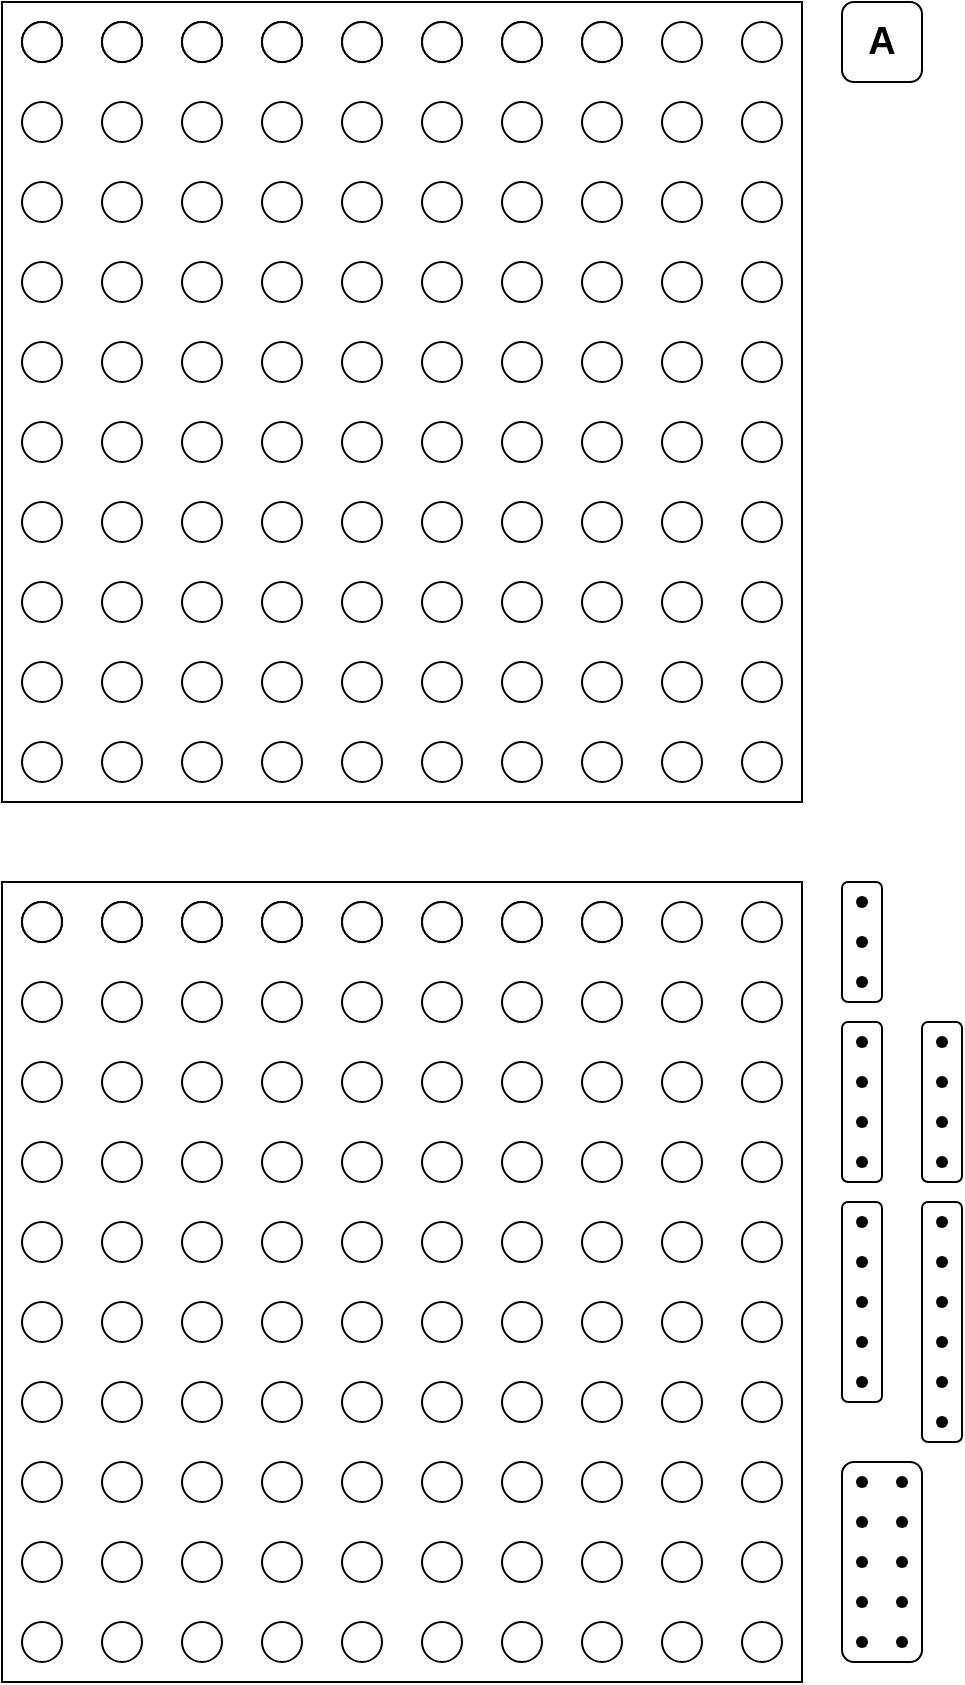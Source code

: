 <mxfile version="20.8.14" type="github">
  <diagram name="Page-1" id="V4JrnGYH-4ql7bzIMDvy">
    <mxGraphModel dx="989" dy="527" grid="1" gridSize="10" guides="1" tooltips="1" connect="1" arrows="1" fold="1" page="1" pageScale="1" pageWidth="850" pageHeight="1100" math="0" shadow="0">
      <root>
        <mxCell id="0" />
        <mxCell id="1" parent="0" />
        <mxCell id="e4_7V9_YA_R3nprHAHUA-45" value="" style="rounded=1;whiteSpace=wrap;html=1;direction=west;" vertex="1" parent="1">
          <mxGeometry x="660" y="550" width="20" height="80" as="geometry" />
        </mxCell>
        <mxCell id="abryTrooZKwMuos93xIQ-1" value="" style="whiteSpace=wrap;html=1;aspect=fixed;" parent="1" vertex="1">
          <mxGeometry x="240" y="40" width="400" height="400" as="geometry" />
        </mxCell>
        <mxCell id="abryTrooZKwMuos93xIQ-24" value="" style="ellipse;whiteSpace=wrap;html=1;aspect=fixed;" parent="1" vertex="1">
          <mxGeometry x="610" y="50" width="20" height="20" as="geometry" />
        </mxCell>
        <mxCell id="abryTrooZKwMuos93xIQ-394" value="" style="ellipse;whiteSpace=wrap;html=1;aspect=fixed;" parent="1" vertex="1">
          <mxGeometry x="570" y="50" width="20" height="20" as="geometry" />
        </mxCell>
        <mxCell id="abryTrooZKwMuos93xIQ-395" value="" style="ellipse;whiteSpace=wrap;html=1;aspect=fixed;" parent="1" vertex="1">
          <mxGeometry x="530" y="50" width="20" height="20" as="geometry" />
        </mxCell>
        <mxCell id="abryTrooZKwMuos93xIQ-396" value="" style="ellipse;whiteSpace=wrap;html=1;aspect=fixed;" parent="1" vertex="1">
          <mxGeometry x="490" y="50" width="20" height="20" as="geometry" />
        </mxCell>
        <mxCell id="abryTrooZKwMuos93xIQ-397" value="" style="ellipse;whiteSpace=wrap;html=1;aspect=fixed;" parent="1" vertex="1">
          <mxGeometry x="450" y="50" width="20" height="20" as="geometry" />
        </mxCell>
        <mxCell id="abryTrooZKwMuos93xIQ-398" value="" style="ellipse;whiteSpace=wrap;html=1;aspect=fixed;" parent="1" vertex="1">
          <mxGeometry x="410" y="50" width="20" height="20" as="geometry" />
        </mxCell>
        <mxCell id="abryTrooZKwMuos93xIQ-399" value="" style="ellipse;whiteSpace=wrap;html=1;aspect=fixed;" parent="1" vertex="1">
          <mxGeometry x="370" y="50" width="20" height="20" as="geometry" />
        </mxCell>
        <mxCell id="abryTrooZKwMuos93xIQ-400" value="" style="ellipse;whiteSpace=wrap;html=1;aspect=fixed;" parent="1" vertex="1">
          <mxGeometry x="330" y="50" width="20" height="20" as="geometry" />
        </mxCell>
        <mxCell id="abryTrooZKwMuos93xIQ-401" value="" style="ellipse;whiteSpace=wrap;html=1;aspect=fixed;" parent="1" vertex="1">
          <mxGeometry x="290" y="50" width="20" height="20" as="geometry" />
        </mxCell>
        <mxCell id="abryTrooZKwMuos93xIQ-402" value="" style="ellipse;whiteSpace=wrap;html=1;aspect=fixed;" parent="1" vertex="1">
          <mxGeometry x="250" y="50" width="20" height="20" as="geometry" />
        </mxCell>
        <mxCell id="abryTrooZKwMuos93xIQ-403" value="" style="ellipse;whiteSpace=wrap;html=1;aspect=fixed;" parent="1" vertex="1">
          <mxGeometry x="250" y="50" width="20" height="20" as="geometry" />
        </mxCell>
        <mxCell id="abryTrooZKwMuos93xIQ-404" value="" style="ellipse;whiteSpace=wrap;html=1;aspect=fixed;" parent="1" vertex="1">
          <mxGeometry x="290" y="50" width="20" height="20" as="geometry" />
        </mxCell>
        <mxCell id="abryTrooZKwMuos93xIQ-405" value="" style="ellipse;whiteSpace=wrap;html=1;aspect=fixed;" parent="1" vertex="1">
          <mxGeometry x="370" y="50" width="20" height="20" as="geometry" />
        </mxCell>
        <mxCell id="abryTrooZKwMuos93xIQ-406" value="" style="ellipse;whiteSpace=wrap;html=1;aspect=fixed;" parent="1" vertex="1">
          <mxGeometry x="330" y="50" width="20" height="20" as="geometry" />
        </mxCell>
        <mxCell id="abryTrooZKwMuos93xIQ-407" value="" style="ellipse;whiteSpace=wrap;html=1;aspect=fixed;" parent="1" vertex="1">
          <mxGeometry x="250" y="50" width="20" height="20" as="geometry" />
        </mxCell>
        <mxCell id="abryTrooZKwMuos93xIQ-408" value="" style="ellipse;whiteSpace=wrap;html=1;aspect=fixed;" parent="1" vertex="1">
          <mxGeometry x="290" y="50" width="20" height="20" as="geometry" />
        </mxCell>
        <mxCell id="abryTrooZKwMuos93xIQ-409" value="" style="ellipse;whiteSpace=wrap;html=1;aspect=fixed;" parent="1" vertex="1">
          <mxGeometry x="370" y="50" width="20" height="20" as="geometry" />
        </mxCell>
        <mxCell id="abryTrooZKwMuos93xIQ-410" value="" style="ellipse;whiteSpace=wrap;html=1;aspect=fixed;" parent="1" vertex="1">
          <mxGeometry x="330" y="50" width="20" height="20" as="geometry" />
        </mxCell>
        <mxCell id="abryTrooZKwMuos93xIQ-411" value="" style="ellipse;whiteSpace=wrap;html=1;aspect=fixed;" parent="1" vertex="1">
          <mxGeometry x="410" y="50" width="20" height="20" as="geometry" />
        </mxCell>
        <mxCell id="abryTrooZKwMuos93xIQ-412" value="" style="ellipse;whiteSpace=wrap;html=1;aspect=fixed;" parent="1" vertex="1">
          <mxGeometry x="450" y="50" width="20" height="20" as="geometry" />
        </mxCell>
        <mxCell id="abryTrooZKwMuos93xIQ-413" value="" style="ellipse;whiteSpace=wrap;html=1;aspect=fixed;" parent="1" vertex="1">
          <mxGeometry x="490" y="50" width="20" height="20" as="geometry" />
        </mxCell>
        <mxCell id="abryTrooZKwMuos93xIQ-414" value="" style="ellipse;whiteSpace=wrap;html=1;aspect=fixed;" parent="1" vertex="1">
          <mxGeometry x="530" y="50" width="20" height="20" as="geometry" />
        </mxCell>
        <mxCell id="abryTrooZKwMuos93xIQ-415" value="" style="ellipse;whiteSpace=wrap;html=1;aspect=fixed;" parent="1" vertex="1">
          <mxGeometry x="610" y="90" width="20" height="20" as="geometry" />
        </mxCell>
        <mxCell id="abryTrooZKwMuos93xIQ-416" value="" style="ellipse;whiteSpace=wrap;html=1;aspect=fixed;" parent="1" vertex="1">
          <mxGeometry x="570" y="90" width="20" height="20" as="geometry" />
        </mxCell>
        <mxCell id="abryTrooZKwMuos93xIQ-417" value="" style="ellipse;whiteSpace=wrap;html=1;aspect=fixed;" parent="1" vertex="1">
          <mxGeometry x="250" y="90" width="20" height="20" as="geometry" />
        </mxCell>
        <mxCell id="abryTrooZKwMuos93xIQ-418" value="" style="ellipse;whiteSpace=wrap;html=1;aspect=fixed;" parent="1" vertex="1">
          <mxGeometry x="290" y="90" width="20" height="20" as="geometry" />
        </mxCell>
        <mxCell id="abryTrooZKwMuos93xIQ-419" value="" style="ellipse;whiteSpace=wrap;html=1;aspect=fixed;" parent="1" vertex="1">
          <mxGeometry x="370" y="90" width="20" height="20" as="geometry" />
        </mxCell>
        <mxCell id="abryTrooZKwMuos93xIQ-420" value="" style="ellipse;whiteSpace=wrap;html=1;aspect=fixed;" parent="1" vertex="1">
          <mxGeometry x="330" y="90" width="20" height="20" as="geometry" />
        </mxCell>
        <mxCell id="abryTrooZKwMuos93xIQ-421" value="" style="ellipse;whiteSpace=wrap;html=1;aspect=fixed;" parent="1" vertex="1">
          <mxGeometry x="410" y="90" width="20" height="20" as="geometry" />
        </mxCell>
        <mxCell id="abryTrooZKwMuos93xIQ-422" value="" style="ellipse;whiteSpace=wrap;html=1;aspect=fixed;" parent="1" vertex="1">
          <mxGeometry x="450" y="90" width="20" height="20" as="geometry" />
        </mxCell>
        <mxCell id="abryTrooZKwMuos93xIQ-423" value="" style="ellipse;whiteSpace=wrap;html=1;aspect=fixed;" parent="1" vertex="1">
          <mxGeometry x="490" y="90" width="20" height="20" as="geometry" />
        </mxCell>
        <mxCell id="abryTrooZKwMuos93xIQ-424" value="" style="ellipse;whiteSpace=wrap;html=1;aspect=fixed;" parent="1" vertex="1">
          <mxGeometry x="530" y="90" width="20" height="20" as="geometry" />
        </mxCell>
        <mxCell id="abryTrooZKwMuos93xIQ-425" value="" style="ellipse;whiteSpace=wrap;html=1;aspect=fixed;" parent="1" vertex="1">
          <mxGeometry x="610" y="130" width="20" height="20" as="geometry" />
        </mxCell>
        <mxCell id="abryTrooZKwMuos93xIQ-426" value="" style="ellipse;whiteSpace=wrap;html=1;aspect=fixed;" parent="1" vertex="1">
          <mxGeometry x="570" y="130" width="20" height="20" as="geometry" />
        </mxCell>
        <mxCell id="abryTrooZKwMuos93xIQ-427" value="" style="ellipse;whiteSpace=wrap;html=1;aspect=fixed;" parent="1" vertex="1">
          <mxGeometry x="250" y="130" width="20" height="20" as="geometry" />
        </mxCell>
        <mxCell id="abryTrooZKwMuos93xIQ-428" value="" style="ellipse;whiteSpace=wrap;html=1;aspect=fixed;" parent="1" vertex="1">
          <mxGeometry x="290" y="130" width="20" height="20" as="geometry" />
        </mxCell>
        <mxCell id="abryTrooZKwMuos93xIQ-429" value="" style="ellipse;whiteSpace=wrap;html=1;aspect=fixed;" parent="1" vertex="1">
          <mxGeometry x="370" y="130" width="20" height="20" as="geometry" />
        </mxCell>
        <mxCell id="abryTrooZKwMuos93xIQ-430" value="" style="ellipse;whiteSpace=wrap;html=1;aspect=fixed;" parent="1" vertex="1">
          <mxGeometry x="330" y="130" width="20" height="20" as="geometry" />
        </mxCell>
        <mxCell id="abryTrooZKwMuos93xIQ-431" value="" style="ellipse;whiteSpace=wrap;html=1;aspect=fixed;" parent="1" vertex="1">
          <mxGeometry x="410" y="130" width="20" height="20" as="geometry" />
        </mxCell>
        <mxCell id="abryTrooZKwMuos93xIQ-432" value="" style="ellipse;whiteSpace=wrap;html=1;aspect=fixed;" parent="1" vertex="1">
          <mxGeometry x="450" y="130" width="20" height="20" as="geometry" />
        </mxCell>
        <mxCell id="abryTrooZKwMuos93xIQ-433" value="" style="ellipse;whiteSpace=wrap;html=1;aspect=fixed;" parent="1" vertex="1">
          <mxGeometry x="490" y="130" width="20" height="20" as="geometry" />
        </mxCell>
        <mxCell id="abryTrooZKwMuos93xIQ-434" value="" style="ellipse;whiteSpace=wrap;html=1;aspect=fixed;" parent="1" vertex="1">
          <mxGeometry x="530" y="130" width="20" height="20" as="geometry" />
        </mxCell>
        <mxCell id="abryTrooZKwMuos93xIQ-435" value="" style="ellipse;whiteSpace=wrap;html=1;aspect=fixed;" parent="1" vertex="1">
          <mxGeometry x="610" y="170" width="20" height="20" as="geometry" />
        </mxCell>
        <mxCell id="abryTrooZKwMuos93xIQ-436" value="" style="ellipse;whiteSpace=wrap;html=1;aspect=fixed;" parent="1" vertex="1">
          <mxGeometry x="570" y="170" width="20" height="20" as="geometry" />
        </mxCell>
        <mxCell id="abryTrooZKwMuos93xIQ-437" value="" style="ellipse;whiteSpace=wrap;html=1;aspect=fixed;" parent="1" vertex="1">
          <mxGeometry x="250" y="170" width="20" height="20" as="geometry" />
        </mxCell>
        <mxCell id="abryTrooZKwMuos93xIQ-438" value="" style="ellipse;whiteSpace=wrap;html=1;aspect=fixed;" parent="1" vertex="1">
          <mxGeometry x="290" y="170" width="20" height="20" as="geometry" />
        </mxCell>
        <mxCell id="abryTrooZKwMuos93xIQ-439" value="" style="ellipse;whiteSpace=wrap;html=1;aspect=fixed;" parent="1" vertex="1">
          <mxGeometry x="370" y="170" width="20" height="20" as="geometry" />
        </mxCell>
        <mxCell id="abryTrooZKwMuos93xIQ-440" value="" style="ellipse;whiteSpace=wrap;html=1;aspect=fixed;" parent="1" vertex="1">
          <mxGeometry x="330" y="170" width="20" height="20" as="geometry" />
        </mxCell>
        <mxCell id="abryTrooZKwMuos93xIQ-441" value="" style="ellipse;whiteSpace=wrap;html=1;aspect=fixed;" parent="1" vertex="1">
          <mxGeometry x="410" y="170" width="20" height="20" as="geometry" />
        </mxCell>
        <mxCell id="abryTrooZKwMuos93xIQ-442" value="" style="ellipse;whiteSpace=wrap;html=1;aspect=fixed;" parent="1" vertex="1">
          <mxGeometry x="450" y="170" width="20" height="20" as="geometry" />
        </mxCell>
        <mxCell id="abryTrooZKwMuos93xIQ-443" value="" style="ellipse;whiteSpace=wrap;html=1;aspect=fixed;" parent="1" vertex="1">
          <mxGeometry x="490" y="170" width="20" height="20" as="geometry" />
        </mxCell>
        <mxCell id="abryTrooZKwMuos93xIQ-444" value="" style="ellipse;whiteSpace=wrap;html=1;aspect=fixed;" parent="1" vertex="1">
          <mxGeometry x="530" y="170" width="20" height="20" as="geometry" />
        </mxCell>
        <mxCell id="abryTrooZKwMuos93xIQ-445" value="" style="ellipse;whiteSpace=wrap;html=1;aspect=fixed;" parent="1" vertex="1">
          <mxGeometry x="610" y="210" width="20" height="20" as="geometry" />
        </mxCell>
        <mxCell id="abryTrooZKwMuos93xIQ-446" value="" style="ellipse;whiteSpace=wrap;html=1;aspect=fixed;" parent="1" vertex="1">
          <mxGeometry x="570" y="210" width="20" height="20" as="geometry" />
        </mxCell>
        <mxCell id="abryTrooZKwMuos93xIQ-447" value="" style="ellipse;whiteSpace=wrap;html=1;aspect=fixed;" parent="1" vertex="1">
          <mxGeometry x="250" y="210" width="20" height="20" as="geometry" />
        </mxCell>
        <mxCell id="abryTrooZKwMuos93xIQ-448" value="" style="ellipse;whiteSpace=wrap;html=1;aspect=fixed;" parent="1" vertex="1">
          <mxGeometry x="290" y="210" width="20" height="20" as="geometry" />
        </mxCell>
        <mxCell id="abryTrooZKwMuos93xIQ-449" value="" style="ellipse;whiteSpace=wrap;html=1;aspect=fixed;" parent="1" vertex="1">
          <mxGeometry x="370" y="210" width="20" height="20" as="geometry" />
        </mxCell>
        <mxCell id="abryTrooZKwMuos93xIQ-450" value="" style="ellipse;whiteSpace=wrap;html=1;aspect=fixed;" parent="1" vertex="1">
          <mxGeometry x="330" y="210" width="20" height="20" as="geometry" />
        </mxCell>
        <mxCell id="abryTrooZKwMuos93xIQ-451" value="" style="ellipse;whiteSpace=wrap;html=1;aspect=fixed;" parent="1" vertex="1">
          <mxGeometry x="410" y="210" width="20" height="20" as="geometry" />
        </mxCell>
        <mxCell id="abryTrooZKwMuos93xIQ-452" value="" style="ellipse;whiteSpace=wrap;html=1;aspect=fixed;" parent="1" vertex="1">
          <mxGeometry x="450" y="210" width="20" height="20" as="geometry" />
        </mxCell>
        <mxCell id="abryTrooZKwMuos93xIQ-453" value="" style="ellipse;whiteSpace=wrap;html=1;aspect=fixed;" parent="1" vertex="1">
          <mxGeometry x="490" y="210" width="20" height="20" as="geometry" />
        </mxCell>
        <mxCell id="abryTrooZKwMuos93xIQ-454" value="" style="ellipse;whiteSpace=wrap;html=1;aspect=fixed;" parent="1" vertex="1">
          <mxGeometry x="530" y="210" width="20" height="20" as="geometry" />
        </mxCell>
        <mxCell id="abryTrooZKwMuos93xIQ-455" value="" style="ellipse;whiteSpace=wrap;html=1;aspect=fixed;" parent="1" vertex="1">
          <mxGeometry x="610" y="250" width="20" height="20" as="geometry" />
        </mxCell>
        <mxCell id="abryTrooZKwMuos93xIQ-456" value="" style="ellipse;whiteSpace=wrap;html=1;aspect=fixed;" parent="1" vertex="1">
          <mxGeometry x="570" y="250" width="20" height="20" as="geometry" />
        </mxCell>
        <mxCell id="abryTrooZKwMuos93xIQ-457" value="" style="ellipse;whiteSpace=wrap;html=1;aspect=fixed;" parent="1" vertex="1">
          <mxGeometry x="250" y="250" width="20" height="20" as="geometry" />
        </mxCell>
        <mxCell id="abryTrooZKwMuos93xIQ-458" value="" style="ellipse;whiteSpace=wrap;html=1;aspect=fixed;" parent="1" vertex="1">
          <mxGeometry x="290" y="250" width="20" height="20" as="geometry" />
        </mxCell>
        <mxCell id="abryTrooZKwMuos93xIQ-459" value="" style="ellipse;whiteSpace=wrap;html=1;aspect=fixed;" parent="1" vertex="1">
          <mxGeometry x="370" y="250" width="20" height="20" as="geometry" />
        </mxCell>
        <mxCell id="abryTrooZKwMuos93xIQ-460" value="" style="ellipse;whiteSpace=wrap;html=1;aspect=fixed;" parent="1" vertex="1">
          <mxGeometry x="330" y="250" width="20" height="20" as="geometry" />
        </mxCell>
        <mxCell id="abryTrooZKwMuos93xIQ-461" value="" style="ellipse;whiteSpace=wrap;html=1;aspect=fixed;" parent="1" vertex="1">
          <mxGeometry x="410" y="250" width="20" height="20" as="geometry" />
        </mxCell>
        <mxCell id="abryTrooZKwMuos93xIQ-462" value="" style="ellipse;whiteSpace=wrap;html=1;aspect=fixed;" parent="1" vertex="1">
          <mxGeometry x="450" y="250" width="20" height="20" as="geometry" />
        </mxCell>
        <mxCell id="abryTrooZKwMuos93xIQ-463" value="" style="ellipse;whiteSpace=wrap;html=1;aspect=fixed;" parent="1" vertex="1">
          <mxGeometry x="490" y="250" width="20" height="20" as="geometry" />
        </mxCell>
        <mxCell id="abryTrooZKwMuos93xIQ-464" value="" style="ellipse;whiteSpace=wrap;html=1;aspect=fixed;" parent="1" vertex="1">
          <mxGeometry x="530" y="250" width="20" height="20" as="geometry" />
        </mxCell>
        <mxCell id="abryTrooZKwMuos93xIQ-465" value="" style="ellipse;whiteSpace=wrap;html=1;aspect=fixed;" parent="1" vertex="1">
          <mxGeometry x="610" y="290" width="20" height="20" as="geometry" />
        </mxCell>
        <mxCell id="abryTrooZKwMuos93xIQ-466" value="" style="ellipse;whiteSpace=wrap;html=1;aspect=fixed;" parent="1" vertex="1">
          <mxGeometry x="570" y="290" width="20" height="20" as="geometry" />
        </mxCell>
        <mxCell id="abryTrooZKwMuos93xIQ-467" value="" style="ellipse;whiteSpace=wrap;html=1;aspect=fixed;" parent="1" vertex="1">
          <mxGeometry x="250" y="290" width="20" height="20" as="geometry" />
        </mxCell>
        <mxCell id="abryTrooZKwMuos93xIQ-468" value="" style="ellipse;whiteSpace=wrap;html=1;aspect=fixed;" parent="1" vertex="1">
          <mxGeometry x="290" y="290" width="20" height="20" as="geometry" />
        </mxCell>
        <mxCell id="abryTrooZKwMuos93xIQ-469" value="" style="ellipse;whiteSpace=wrap;html=1;aspect=fixed;" parent="1" vertex="1">
          <mxGeometry x="370" y="290" width="20" height="20" as="geometry" />
        </mxCell>
        <mxCell id="abryTrooZKwMuos93xIQ-470" value="" style="ellipse;whiteSpace=wrap;html=1;aspect=fixed;" parent="1" vertex="1">
          <mxGeometry x="330" y="290" width="20" height="20" as="geometry" />
        </mxCell>
        <mxCell id="abryTrooZKwMuos93xIQ-471" value="" style="ellipse;whiteSpace=wrap;html=1;aspect=fixed;" parent="1" vertex="1">
          <mxGeometry x="410" y="290" width="20" height="20" as="geometry" />
        </mxCell>
        <mxCell id="abryTrooZKwMuos93xIQ-472" value="" style="ellipse;whiteSpace=wrap;html=1;aspect=fixed;" parent="1" vertex="1">
          <mxGeometry x="450" y="290" width="20" height="20" as="geometry" />
        </mxCell>
        <mxCell id="abryTrooZKwMuos93xIQ-473" value="" style="ellipse;whiteSpace=wrap;html=1;aspect=fixed;" parent="1" vertex="1">
          <mxGeometry x="490" y="290" width="20" height="20" as="geometry" />
        </mxCell>
        <mxCell id="abryTrooZKwMuos93xIQ-474" value="" style="ellipse;whiteSpace=wrap;html=1;aspect=fixed;" parent="1" vertex="1">
          <mxGeometry x="530" y="290" width="20" height="20" as="geometry" />
        </mxCell>
        <mxCell id="abryTrooZKwMuos93xIQ-475" value="" style="ellipse;whiteSpace=wrap;html=1;aspect=fixed;" parent="1" vertex="1">
          <mxGeometry x="610" y="330" width="20" height="20" as="geometry" />
        </mxCell>
        <mxCell id="abryTrooZKwMuos93xIQ-476" value="" style="ellipse;whiteSpace=wrap;html=1;aspect=fixed;" parent="1" vertex="1">
          <mxGeometry x="570" y="330" width="20" height="20" as="geometry" />
        </mxCell>
        <mxCell id="abryTrooZKwMuos93xIQ-477" value="" style="ellipse;whiteSpace=wrap;html=1;aspect=fixed;" parent="1" vertex="1">
          <mxGeometry x="250" y="330" width="20" height="20" as="geometry" />
        </mxCell>
        <mxCell id="abryTrooZKwMuos93xIQ-478" value="" style="ellipse;whiteSpace=wrap;html=1;aspect=fixed;" parent="1" vertex="1">
          <mxGeometry x="290" y="330" width="20" height="20" as="geometry" />
        </mxCell>
        <mxCell id="abryTrooZKwMuos93xIQ-479" value="" style="ellipse;whiteSpace=wrap;html=1;aspect=fixed;" parent="1" vertex="1">
          <mxGeometry x="370" y="330" width="20" height="20" as="geometry" />
        </mxCell>
        <mxCell id="abryTrooZKwMuos93xIQ-480" value="" style="ellipse;whiteSpace=wrap;html=1;aspect=fixed;" parent="1" vertex="1">
          <mxGeometry x="330" y="330" width="20" height="20" as="geometry" />
        </mxCell>
        <mxCell id="abryTrooZKwMuos93xIQ-481" value="" style="ellipse;whiteSpace=wrap;html=1;aspect=fixed;" parent="1" vertex="1">
          <mxGeometry x="410" y="330" width="20" height="20" as="geometry" />
        </mxCell>
        <mxCell id="abryTrooZKwMuos93xIQ-482" value="" style="ellipse;whiteSpace=wrap;html=1;aspect=fixed;" parent="1" vertex="1">
          <mxGeometry x="450" y="330" width="20" height="20" as="geometry" />
        </mxCell>
        <mxCell id="abryTrooZKwMuos93xIQ-483" value="" style="ellipse;whiteSpace=wrap;html=1;aspect=fixed;" parent="1" vertex="1">
          <mxGeometry x="490" y="330" width="20" height="20" as="geometry" />
        </mxCell>
        <mxCell id="abryTrooZKwMuos93xIQ-484" value="" style="ellipse;whiteSpace=wrap;html=1;aspect=fixed;" parent="1" vertex="1">
          <mxGeometry x="530" y="330" width="20" height="20" as="geometry" />
        </mxCell>
        <mxCell id="abryTrooZKwMuos93xIQ-485" value="" style="ellipse;whiteSpace=wrap;html=1;aspect=fixed;" parent="1" vertex="1">
          <mxGeometry x="610" y="370" width="20" height="20" as="geometry" />
        </mxCell>
        <mxCell id="abryTrooZKwMuos93xIQ-486" value="" style="ellipse;whiteSpace=wrap;html=1;aspect=fixed;" parent="1" vertex="1">
          <mxGeometry x="570" y="370" width="20" height="20" as="geometry" />
        </mxCell>
        <mxCell id="abryTrooZKwMuos93xIQ-487" value="" style="ellipse;whiteSpace=wrap;html=1;aspect=fixed;" parent="1" vertex="1">
          <mxGeometry x="250" y="370" width="20" height="20" as="geometry" />
        </mxCell>
        <mxCell id="abryTrooZKwMuos93xIQ-488" value="" style="ellipse;whiteSpace=wrap;html=1;aspect=fixed;" parent="1" vertex="1">
          <mxGeometry x="290" y="370" width="20" height="20" as="geometry" />
        </mxCell>
        <mxCell id="abryTrooZKwMuos93xIQ-489" value="" style="ellipse;whiteSpace=wrap;html=1;aspect=fixed;" parent="1" vertex="1">
          <mxGeometry x="370" y="370" width="20" height="20" as="geometry" />
        </mxCell>
        <mxCell id="abryTrooZKwMuos93xIQ-490" value="" style="ellipse;whiteSpace=wrap;html=1;aspect=fixed;" parent="1" vertex="1">
          <mxGeometry x="330" y="370" width="20" height="20" as="geometry" />
        </mxCell>
        <mxCell id="abryTrooZKwMuos93xIQ-491" value="" style="ellipse;whiteSpace=wrap;html=1;aspect=fixed;" parent="1" vertex="1">
          <mxGeometry x="410" y="370" width="20" height="20" as="geometry" />
        </mxCell>
        <mxCell id="abryTrooZKwMuos93xIQ-492" value="" style="ellipse;whiteSpace=wrap;html=1;aspect=fixed;" parent="1" vertex="1">
          <mxGeometry x="450" y="370" width="20" height="20" as="geometry" />
        </mxCell>
        <mxCell id="abryTrooZKwMuos93xIQ-493" value="" style="ellipse;whiteSpace=wrap;html=1;aspect=fixed;" parent="1" vertex="1">
          <mxGeometry x="490" y="370" width="20" height="20" as="geometry" />
        </mxCell>
        <mxCell id="abryTrooZKwMuos93xIQ-494" value="" style="ellipse;whiteSpace=wrap;html=1;aspect=fixed;" parent="1" vertex="1">
          <mxGeometry x="530" y="370" width="20" height="20" as="geometry" />
        </mxCell>
        <mxCell id="abryTrooZKwMuos93xIQ-495" value="" style="ellipse;whiteSpace=wrap;html=1;aspect=fixed;" parent="1" vertex="1">
          <mxGeometry x="610" y="410" width="20" height="20" as="geometry" />
        </mxCell>
        <mxCell id="abryTrooZKwMuos93xIQ-496" value="" style="ellipse;whiteSpace=wrap;html=1;aspect=fixed;" parent="1" vertex="1">
          <mxGeometry x="570" y="410" width="20" height="20" as="geometry" />
        </mxCell>
        <mxCell id="abryTrooZKwMuos93xIQ-497" value="" style="ellipse;whiteSpace=wrap;html=1;aspect=fixed;" parent="1" vertex="1">
          <mxGeometry x="250" y="410" width="20" height="20" as="geometry" />
        </mxCell>
        <mxCell id="abryTrooZKwMuos93xIQ-498" value="" style="ellipse;whiteSpace=wrap;html=1;aspect=fixed;" parent="1" vertex="1">
          <mxGeometry x="290" y="410" width="20" height="20" as="geometry" />
        </mxCell>
        <mxCell id="abryTrooZKwMuos93xIQ-499" value="" style="ellipse;whiteSpace=wrap;html=1;aspect=fixed;" parent="1" vertex="1">
          <mxGeometry x="370" y="410" width="20" height="20" as="geometry" />
        </mxCell>
        <mxCell id="abryTrooZKwMuos93xIQ-500" value="" style="ellipse;whiteSpace=wrap;html=1;aspect=fixed;" parent="1" vertex="1">
          <mxGeometry x="330" y="410" width="20" height="20" as="geometry" />
        </mxCell>
        <mxCell id="abryTrooZKwMuos93xIQ-501" value="" style="ellipse;whiteSpace=wrap;html=1;aspect=fixed;" parent="1" vertex="1">
          <mxGeometry x="410" y="410" width="20" height="20" as="geometry" />
        </mxCell>
        <mxCell id="abryTrooZKwMuos93xIQ-502" value="" style="ellipse;whiteSpace=wrap;html=1;aspect=fixed;" parent="1" vertex="1">
          <mxGeometry x="450" y="410" width="20" height="20" as="geometry" />
        </mxCell>
        <mxCell id="abryTrooZKwMuos93xIQ-503" value="" style="ellipse;whiteSpace=wrap;html=1;aspect=fixed;" parent="1" vertex="1">
          <mxGeometry x="490" y="410" width="20" height="20" as="geometry" />
        </mxCell>
        <mxCell id="abryTrooZKwMuos93xIQ-504" value="" style="ellipse;whiteSpace=wrap;html=1;aspect=fixed;" parent="1" vertex="1">
          <mxGeometry x="530" y="410" width="20" height="20" as="geometry" />
        </mxCell>
        <mxCell id="abryTrooZKwMuos93xIQ-505" value="" style="whiteSpace=wrap;html=1;aspect=fixed;" parent="1" vertex="1">
          <mxGeometry x="240" y="480" width="400" height="400" as="geometry" />
        </mxCell>
        <mxCell id="abryTrooZKwMuos93xIQ-506" value="" style="ellipse;whiteSpace=wrap;html=1;aspect=fixed;" parent="1" vertex="1">
          <mxGeometry x="610" y="490" width="20" height="20" as="geometry" />
        </mxCell>
        <mxCell id="abryTrooZKwMuos93xIQ-507" value="" style="ellipse;whiteSpace=wrap;html=1;aspect=fixed;" parent="1" vertex="1">
          <mxGeometry x="570" y="490" width="20" height="20" as="geometry" />
        </mxCell>
        <mxCell id="abryTrooZKwMuos93xIQ-508" value="" style="ellipse;whiteSpace=wrap;html=1;aspect=fixed;" parent="1" vertex="1">
          <mxGeometry x="530" y="490" width="20" height="20" as="geometry" />
        </mxCell>
        <mxCell id="abryTrooZKwMuos93xIQ-509" value="" style="ellipse;whiteSpace=wrap;html=1;aspect=fixed;" parent="1" vertex="1">
          <mxGeometry x="490" y="490" width="20" height="20" as="geometry" />
        </mxCell>
        <mxCell id="abryTrooZKwMuos93xIQ-510" value="" style="ellipse;whiteSpace=wrap;html=1;aspect=fixed;" parent="1" vertex="1">
          <mxGeometry x="450" y="490" width="20" height="20" as="geometry" />
        </mxCell>
        <mxCell id="abryTrooZKwMuos93xIQ-511" value="" style="ellipse;whiteSpace=wrap;html=1;aspect=fixed;" parent="1" vertex="1">
          <mxGeometry x="410" y="490" width="20" height="20" as="geometry" />
        </mxCell>
        <mxCell id="abryTrooZKwMuos93xIQ-512" value="" style="ellipse;whiteSpace=wrap;html=1;aspect=fixed;" parent="1" vertex="1">
          <mxGeometry x="370" y="490" width="20" height="20" as="geometry" />
        </mxCell>
        <mxCell id="abryTrooZKwMuos93xIQ-513" value="" style="ellipse;whiteSpace=wrap;html=1;aspect=fixed;" parent="1" vertex="1">
          <mxGeometry x="330" y="490" width="20" height="20" as="geometry" />
        </mxCell>
        <mxCell id="abryTrooZKwMuos93xIQ-514" value="" style="ellipse;whiteSpace=wrap;html=1;aspect=fixed;" parent="1" vertex="1">
          <mxGeometry x="290" y="490" width="20" height="20" as="geometry" />
        </mxCell>
        <mxCell id="abryTrooZKwMuos93xIQ-515" value="" style="ellipse;whiteSpace=wrap;html=1;aspect=fixed;" parent="1" vertex="1">
          <mxGeometry x="250" y="490" width="20" height="20" as="geometry" />
        </mxCell>
        <mxCell id="abryTrooZKwMuos93xIQ-516" value="" style="ellipse;whiteSpace=wrap;html=1;aspect=fixed;" parent="1" vertex="1">
          <mxGeometry x="250" y="490" width="20" height="20" as="geometry" />
        </mxCell>
        <mxCell id="abryTrooZKwMuos93xIQ-517" value="" style="ellipse;whiteSpace=wrap;html=1;aspect=fixed;" parent="1" vertex="1">
          <mxGeometry x="290" y="490" width="20" height="20" as="geometry" />
        </mxCell>
        <mxCell id="abryTrooZKwMuos93xIQ-518" value="" style="ellipse;whiteSpace=wrap;html=1;aspect=fixed;" parent="1" vertex="1">
          <mxGeometry x="370" y="490" width="20" height="20" as="geometry" />
        </mxCell>
        <mxCell id="abryTrooZKwMuos93xIQ-519" value="" style="ellipse;whiteSpace=wrap;html=1;aspect=fixed;" parent="1" vertex="1">
          <mxGeometry x="330" y="490" width="20" height="20" as="geometry" />
        </mxCell>
        <mxCell id="abryTrooZKwMuos93xIQ-520" value="" style="ellipse;whiteSpace=wrap;html=1;aspect=fixed;" parent="1" vertex="1">
          <mxGeometry x="250" y="490" width="20" height="20" as="geometry" />
        </mxCell>
        <mxCell id="abryTrooZKwMuos93xIQ-521" value="" style="ellipse;whiteSpace=wrap;html=1;aspect=fixed;" parent="1" vertex="1">
          <mxGeometry x="290" y="490" width="20" height="20" as="geometry" />
        </mxCell>
        <mxCell id="abryTrooZKwMuos93xIQ-522" value="" style="ellipse;whiteSpace=wrap;html=1;aspect=fixed;" parent="1" vertex="1">
          <mxGeometry x="370" y="490" width="20" height="20" as="geometry" />
        </mxCell>
        <mxCell id="abryTrooZKwMuos93xIQ-523" value="" style="ellipse;whiteSpace=wrap;html=1;aspect=fixed;" parent="1" vertex="1">
          <mxGeometry x="330" y="490" width="20" height="20" as="geometry" />
        </mxCell>
        <mxCell id="abryTrooZKwMuos93xIQ-524" value="" style="ellipse;whiteSpace=wrap;html=1;aspect=fixed;" parent="1" vertex="1">
          <mxGeometry x="410" y="490" width="20" height="20" as="geometry" />
        </mxCell>
        <mxCell id="abryTrooZKwMuos93xIQ-525" value="" style="ellipse;whiteSpace=wrap;html=1;aspect=fixed;" parent="1" vertex="1">
          <mxGeometry x="450" y="490" width="20" height="20" as="geometry" />
        </mxCell>
        <mxCell id="abryTrooZKwMuos93xIQ-526" value="" style="ellipse;whiteSpace=wrap;html=1;aspect=fixed;" parent="1" vertex="1">
          <mxGeometry x="490" y="490" width="20" height="20" as="geometry" />
        </mxCell>
        <mxCell id="abryTrooZKwMuos93xIQ-527" value="" style="ellipse;whiteSpace=wrap;html=1;aspect=fixed;" parent="1" vertex="1">
          <mxGeometry x="530" y="490" width="20" height="20" as="geometry" />
        </mxCell>
        <mxCell id="abryTrooZKwMuos93xIQ-528" value="" style="ellipse;whiteSpace=wrap;html=1;aspect=fixed;" parent="1" vertex="1">
          <mxGeometry x="610" y="530" width="20" height="20" as="geometry" />
        </mxCell>
        <mxCell id="abryTrooZKwMuos93xIQ-529" value="" style="ellipse;whiteSpace=wrap;html=1;aspect=fixed;" parent="1" vertex="1">
          <mxGeometry x="570" y="530" width="20" height="20" as="geometry" />
        </mxCell>
        <mxCell id="abryTrooZKwMuos93xIQ-530" value="" style="ellipse;whiteSpace=wrap;html=1;aspect=fixed;" parent="1" vertex="1">
          <mxGeometry x="250" y="530" width="20" height="20" as="geometry" />
        </mxCell>
        <mxCell id="abryTrooZKwMuos93xIQ-531" value="" style="ellipse;whiteSpace=wrap;html=1;aspect=fixed;" parent="1" vertex="1">
          <mxGeometry x="290" y="530" width="20" height="20" as="geometry" />
        </mxCell>
        <mxCell id="abryTrooZKwMuos93xIQ-532" value="" style="ellipse;whiteSpace=wrap;html=1;aspect=fixed;" parent="1" vertex="1">
          <mxGeometry x="370" y="530" width="20" height="20" as="geometry" />
        </mxCell>
        <mxCell id="abryTrooZKwMuos93xIQ-533" value="" style="ellipse;whiteSpace=wrap;html=1;aspect=fixed;" parent="1" vertex="1">
          <mxGeometry x="330" y="530" width="20" height="20" as="geometry" />
        </mxCell>
        <mxCell id="abryTrooZKwMuos93xIQ-534" value="" style="ellipse;whiteSpace=wrap;html=1;aspect=fixed;" parent="1" vertex="1">
          <mxGeometry x="410" y="530" width="20" height="20" as="geometry" />
        </mxCell>
        <mxCell id="abryTrooZKwMuos93xIQ-535" value="" style="ellipse;whiteSpace=wrap;html=1;aspect=fixed;" parent="1" vertex="1">
          <mxGeometry x="450" y="530" width="20" height="20" as="geometry" />
        </mxCell>
        <mxCell id="abryTrooZKwMuos93xIQ-536" value="" style="ellipse;whiteSpace=wrap;html=1;aspect=fixed;" parent="1" vertex="1">
          <mxGeometry x="490" y="530" width="20" height="20" as="geometry" />
        </mxCell>
        <mxCell id="abryTrooZKwMuos93xIQ-537" value="" style="ellipse;whiteSpace=wrap;html=1;aspect=fixed;" parent="1" vertex="1">
          <mxGeometry x="530" y="530" width="20" height="20" as="geometry" />
        </mxCell>
        <mxCell id="abryTrooZKwMuos93xIQ-538" value="" style="ellipse;whiteSpace=wrap;html=1;aspect=fixed;" parent="1" vertex="1">
          <mxGeometry x="610" y="570" width="20" height="20" as="geometry" />
        </mxCell>
        <mxCell id="abryTrooZKwMuos93xIQ-539" value="" style="ellipse;whiteSpace=wrap;html=1;aspect=fixed;" parent="1" vertex="1">
          <mxGeometry x="570" y="570" width="20" height="20" as="geometry" />
        </mxCell>
        <mxCell id="abryTrooZKwMuos93xIQ-540" value="" style="ellipse;whiteSpace=wrap;html=1;aspect=fixed;" parent="1" vertex="1">
          <mxGeometry x="250" y="570" width="20" height="20" as="geometry" />
        </mxCell>
        <mxCell id="abryTrooZKwMuos93xIQ-541" value="" style="ellipse;whiteSpace=wrap;html=1;aspect=fixed;" parent="1" vertex="1">
          <mxGeometry x="290" y="570" width="20" height="20" as="geometry" />
        </mxCell>
        <mxCell id="abryTrooZKwMuos93xIQ-542" value="" style="ellipse;whiteSpace=wrap;html=1;aspect=fixed;" parent="1" vertex="1">
          <mxGeometry x="370" y="570" width="20" height="20" as="geometry" />
        </mxCell>
        <mxCell id="abryTrooZKwMuos93xIQ-543" value="" style="ellipse;whiteSpace=wrap;html=1;aspect=fixed;" parent="1" vertex="1">
          <mxGeometry x="330" y="570" width="20" height="20" as="geometry" />
        </mxCell>
        <mxCell id="abryTrooZKwMuos93xIQ-544" value="" style="ellipse;whiteSpace=wrap;html=1;aspect=fixed;" parent="1" vertex="1">
          <mxGeometry x="410" y="570" width="20" height="20" as="geometry" />
        </mxCell>
        <mxCell id="abryTrooZKwMuos93xIQ-545" value="" style="ellipse;whiteSpace=wrap;html=1;aspect=fixed;" parent="1" vertex="1">
          <mxGeometry x="450" y="570" width="20" height="20" as="geometry" />
        </mxCell>
        <mxCell id="abryTrooZKwMuos93xIQ-546" value="" style="ellipse;whiteSpace=wrap;html=1;aspect=fixed;" parent="1" vertex="1">
          <mxGeometry x="490" y="570" width="20" height="20" as="geometry" />
        </mxCell>
        <mxCell id="abryTrooZKwMuos93xIQ-547" value="" style="ellipse;whiteSpace=wrap;html=1;aspect=fixed;" parent="1" vertex="1">
          <mxGeometry x="530" y="570" width="20" height="20" as="geometry" />
        </mxCell>
        <mxCell id="abryTrooZKwMuos93xIQ-548" value="" style="ellipse;whiteSpace=wrap;html=1;aspect=fixed;" parent="1" vertex="1">
          <mxGeometry x="610" y="610" width="20" height="20" as="geometry" />
        </mxCell>
        <mxCell id="abryTrooZKwMuos93xIQ-549" value="" style="ellipse;whiteSpace=wrap;html=1;aspect=fixed;" parent="1" vertex="1">
          <mxGeometry x="570" y="610" width="20" height="20" as="geometry" />
        </mxCell>
        <mxCell id="abryTrooZKwMuos93xIQ-550" value="" style="ellipse;whiteSpace=wrap;html=1;aspect=fixed;" parent="1" vertex="1">
          <mxGeometry x="250" y="610" width="20" height="20" as="geometry" />
        </mxCell>
        <mxCell id="abryTrooZKwMuos93xIQ-551" value="" style="ellipse;whiteSpace=wrap;html=1;aspect=fixed;" parent="1" vertex="1">
          <mxGeometry x="290" y="610" width="20" height="20" as="geometry" />
        </mxCell>
        <mxCell id="abryTrooZKwMuos93xIQ-552" value="" style="ellipse;whiteSpace=wrap;html=1;aspect=fixed;" parent="1" vertex="1">
          <mxGeometry x="370" y="610" width="20" height="20" as="geometry" />
        </mxCell>
        <mxCell id="abryTrooZKwMuos93xIQ-553" value="" style="ellipse;whiteSpace=wrap;html=1;aspect=fixed;" parent="1" vertex="1">
          <mxGeometry x="330" y="610" width="20" height="20" as="geometry" />
        </mxCell>
        <mxCell id="abryTrooZKwMuos93xIQ-554" value="" style="ellipse;whiteSpace=wrap;html=1;aspect=fixed;" parent="1" vertex="1">
          <mxGeometry x="410" y="610" width="20" height="20" as="geometry" />
        </mxCell>
        <mxCell id="abryTrooZKwMuos93xIQ-555" value="" style="ellipse;whiteSpace=wrap;html=1;aspect=fixed;" parent="1" vertex="1">
          <mxGeometry x="450" y="610" width="20" height="20" as="geometry" />
        </mxCell>
        <mxCell id="abryTrooZKwMuos93xIQ-556" value="" style="ellipse;whiteSpace=wrap;html=1;aspect=fixed;" parent="1" vertex="1">
          <mxGeometry x="490" y="610" width="20" height="20" as="geometry" />
        </mxCell>
        <mxCell id="abryTrooZKwMuos93xIQ-557" value="" style="ellipse;whiteSpace=wrap;html=1;aspect=fixed;" parent="1" vertex="1">
          <mxGeometry x="530" y="610" width="20" height="20" as="geometry" />
        </mxCell>
        <mxCell id="abryTrooZKwMuos93xIQ-558" value="" style="ellipse;whiteSpace=wrap;html=1;aspect=fixed;" parent="1" vertex="1">
          <mxGeometry x="610" y="650" width="20" height="20" as="geometry" />
        </mxCell>
        <mxCell id="abryTrooZKwMuos93xIQ-559" value="" style="ellipse;whiteSpace=wrap;html=1;aspect=fixed;" parent="1" vertex="1">
          <mxGeometry x="570" y="650" width="20" height="20" as="geometry" />
        </mxCell>
        <mxCell id="abryTrooZKwMuos93xIQ-560" value="" style="ellipse;whiteSpace=wrap;html=1;aspect=fixed;" parent="1" vertex="1">
          <mxGeometry x="250" y="650" width="20" height="20" as="geometry" />
        </mxCell>
        <mxCell id="abryTrooZKwMuos93xIQ-561" value="" style="ellipse;whiteSpace=wrap;html=1;aspect=fixed;" parent="1" vertex="1">
          <mxGeometry x="290" y="650" width="20" height="20" as="geometry" />
        </mxCell>
        <mxCell id="abryTrooZKwMuos93xIQ-562" value="" style="ellipse;whiteSpace=wrap;html=1;aspect=fixed;" parent="1" vertex="1">
          <mxGeometry x="370" y="650" width="20" height="20" as="geometry" />
        </mxCell>
        <mxCell id="abryTrooZKwMuos93xIQ-563" value="" style="ellipse;whiteSpace=wrap;html=1;aspect=fixed;" parent="1" vertex="1">
          <mxGeometry x="330" y="650" width="20" height="20" as="geometry" />
        </mxCell>
        <mxCell id="abryTrooZKwMuos93xIQ-564" value="" style="ellipse;whiteSpace=wrap;html=1;aspect=fixed;" parent="1" vertex="1">
          <mxGeometry x="410" y="650" width="20" height="20" as="geometry" />
        </mxCell>
        <mxCell id="abryTrooZKwMuos93xIQ-565" value="" style="ellipse;whiteSpace=wrap;html=1;aspect=fixed;" parent="1" vertex="1">
          <mxGeometry x="450" y="650" width="20" height="20" as="geometry" />
        </mxCell>
        <mxCell id="abryTrooZKwMuos93xIQ-566" value="" style="ellipse;whiteSpace=wrap;html=1;aspect=fixed;" parent="1" vertex="1">
          <mxGeometry x="490" y="650" width="20" height="20" as="geometry" />
        </mxCell>
        <mxCell id="abryTrooZKwMuos93xIQ-567" value="" style="ellipse;whiteSpace=wrap;html=1;aspect=fixed;" parent="1" vertex="1">
          <mxGeometry x="530" y="650" width="20" height="20" as="geometry" />
        </mxCell>
        <mxCell id="abryTrooZKwMuos93xIQ-568" value="" style="ellipse;whiteSpace=wrap;html=1;aspect=fixed;" parent="1" vertex="1">
          <mxGeometry x="610" y="690" width="20" height="20" as="geometry" />
        </mxCell>
        <mxCell id="abryTrooZKwMuos93xIQ-569" value="" style="ellipse;whiteSpace=wrap;html=1;aspect=fixed;" parent="1" vertex="1">
          <mxGeometry x="570" y="690" width="20" height="20" as="geometry" />
        </mxCell>
        <mxCell id="abryTrooZKwMuos93xIQ-570" value="" style="ellipse;whiteSpace=wrap;html=1;aspect=fixed;" parent="1" vertex="1">
          <mxGeometry x="250" y="690" width="20" height="20" as="geometry" />
        </mxCell>
        <mxCell id="abryTrooZKwMuos93xIQ-571" value="" style="ellipse;whiteSpace=wrap;html=1;aspect=fixed;" parent="1" vertex="1">
          <mxGeometry x="290" y="690" width="20" height="20" as="geometry" />
        </mxCell>
        <mxCell id="abryTrooZKwMuos93xIQ-572" value="" style="ellipse;whiteSpace=wrap;html=1;aspect=fixed;" parent="1" vertex="1">
          <mxGeometry x="370" y="690" width="20" height="20" as="geometry" />
        </mxCell>
        <mxCell id="abryTrooZKwMuos93xIQ-573" value="" style="ellipse;whiteSpace=wrap;html=1;aspect=fixed;" parent="1" vertex="1">
          <mxGeometry x="330" y="690" width="20" height="20" as="geometry" />
        </mxCell>
        <mxCell id="abryTrooZKwMuos93xIQ-574" value="" style="ellipse;whiteSpace=wrap;html=1;aspect=fixed;" parent="1" vertex="1">
          <mxGeometry x="410" y="690" width="20" height="20" as="geometry" />
        </mxCell>
        <mxCell id="abryTrooZKwMuos93xIQ-575" value="" style="ellipse;whiteSpace=wrap;html=1;aspect=fixed;" parent="1" vertex="1">
          <mxGeometry x="450" y="690" width="20" height="20" as="geometry" />
        </mxCell>
        <mxCell id="abryTrooZKwMuos93xIQ-576" value="" style="ellipse;whiteSpace=wrap;html=1;aspect=fixed;" parent="1" vertex="1">
          <mxGeometry x="490" y="690" width="20" height="20" as="geometry" />
        </mxCell>
        <mxCell id="abryTrooZKwMuos93xIQ-577" value="" style="ellipse;whiteSpace=wrap;html=1;aspect=fixed;" parent="1" vertex="1">
          <mxGeometry x="530" y="690" width="20" height="20" as="geometry" />
        </mxCell>
        <mxCell id="abryTrooZKwMuos93xIQ-578" value="" style="ellipse;whiteSpace=wrap;html=1;aspect=fixed;" parent="1" vertex="1">
          <mxGeometry x="610" y="730" width="20" height="20" as="geometry" />
        </mxCell>
        <mxCell id="abryTrooZKwMuos93xIQ-579" value="" style="ellipse;whiteSpace=wrap;html=1;aspect=fixed;" parent="1" vertex="1">
          <mxGeometry x="570" y="730" width="20" height="20" as="geometry" />
        </mxCell>
        <mxCell id="abryTrooZKwMuos93xIQ-580" value="" style="ellipse;whiteSpace=wrap;html=1;aspect=fixed;" parent="1" vertex="1">
          <mxGeometry x="250" y="730" width="20" height="20" as="geometry" />
        </mxCell>
        <mxCell id="abryTrooZKwMuos93xIQ-581" value="" style="ellipse;whiteSpace=wrap;html=1;aspect=fixed;" parent="1" vertex="1">
          <mxGeometry x="290" y="730" width="20" height="20" as="geometry" />
        </mxCell>
        <mxCell id="abryTrooZKwMuos93xIQ-582" value="" style="ellipse;whiteSpace=wrap;html=1;aspect=fixed;" parent="1" vertex="1">
          <mxGeometry x="370" y="730" width="20" height="20" as="geometry" />
        </mxCell>
        <mxCell id="abryTrooZKwMuos93xIQ-583" value="" style="ellipse;whiteSpace=wrap;html=1;aspect=fixed;" parent="1" vertex="1">
          <mxGeometry x="330" y="730" width="20" height="20" as="geometry" />
        </mxCell>
        <mxCell id="abryTrooZKwMuos93xIQ-584" value="" style="ellipse;whiteSpace=wrap;html=1;aspect=fixed;" parent="1" vertex="1">
          <mxGeometry x="410" y="730" width="20" height="20" as="geometry" />
        </mxCell>
        <mxCell id="abryTrooZKwMuos93xIQ-585" value="" style="ellipse;whiteSpace=wrap;html=1;aspect=fixed;" parent="1" vertex="1">
          <mxGeometry x="450" y="730" width="20" height="20" as="geometry" />
        </mxCell>
        <mxCell id="abryTrooZKwMuos93xIQ-586" value="" style="ellipse;whiteSpace=wrap;html=1;aspect=fixed;" parent="1" vertex="1">
          <mxGeometry x="490" y="730" width="20" height="20" as="geometry" />
        </mxCell>
        <mxCell id="abryTrooZKwMuos93xIQ-587" value="" style="ellipse;whiteSpace=wrap;html=1;aspect=fixed;" parent="1" vertex="1">
          <mxGeometry x="530" y="730" width="20" height="20" as="geometry" />
        </mxCell>
        <mxCell id="abryTrooZKwMuos93xIQ-588" value="" style="ellipse;whiteSpace=wrap;html=1;aspect=fixed;" parent="1" vertex="1">
          <mxGeometry x="610" y="770" width="20" height="20" as="geometry" />
        </mxCell>
        <mxCell id="abryTrooZKwMuos93xIQ-589" value="" style="ellipse;whiteSpace=wrap;html=1;aspect=fixed;" parent="1" vertex="1">
          <mxGeometry x="570" y="770" width="20" height="20" as="geometry" />
        </mxCell>
        <mxCell id="abryTrooZKwMuos93xIQ-590" value="" style="ellipse;whiteSpace=wrap;html=1;aspect=fixed;" parent="1" vertex="1">
          <mxGeometry x="250" y="770" width="20" height="20" as="geometry" />
        </mxCell>
        <mxCell id="abryTrooZKwMuos93xIQ-591" value="" style="ellipse;whiteSpace=wrap;html=1;aspect=fixed;" parent="1" vertex="1">
          <mxGeometry x="290" y="770" width="20" height="20" as="geometry" />
        </mxCell>
        <mxCell id="abryTrooZKwMuos93xIQ-592" value="" style="ellipse;whiteSpace=wrap;html=1;aspect=fixed;" parent="1" vertex="1">
          <mxGeometry x="370" y="770" width="20" height="20" as="geometry" />
        </mxCell>
        <mxCell id="abryTrooZKwMuos93xIQ-593" value="" style="ellipse;whiteSpace=wrap;html=1;aspect=fixed;" parent="1" vertex="1">
          <mxGeometry x="330" y="770" width="20" height="20" as="geometry" />
        </mxCell>
        <mxCell id="abryTrooZKwMuos93xIQ-594" value="" style="ellipse;whiteSpace=wrap;html=1;aspect=fixed;" parent="1" vertex="1">
          <mxGeometry x="410" y="770" width="20" height="20" as="geometry" />
        </mxCell>
        <mxCell id="abryTrooZKwMuos93xIQ-595" value="" style="ellipse;whiteSpace=wrap;html=1;aspect=fixed;" parent="1" vertex="1">
          <mxGeometry x="450" y="770" width="20" height="20" as="geometry" />
        </mxCell>
        <mxCell id="abryTrooZKwMuos93xIQ-596" value="" style="ellipse;whiteSpace=wrap;html=1;aspect=fixed;" parent="1" vertex="1">
          <mxGeometry x="490" y="770" width="20" height="20" as="geometry" />
        </mxCell>
        <mxCell id="abryTrooZKwMuos93xIQ-597" value="" style="ellipse;whiteSpace=wrap;html=1;aspect=fixed;" parent="1" vertex="1">
          <mxGeometry x="530" y="770" width="20" height="20" as="geometry" />
        </mxCell>
        <mxCell id="abryTrooZKwMuos93xIQ-598" value="" style="ellipse;whiteSpace=wrap;html=1;aspect=fixed;" parent="1" vertex="1">
          <mxGeometry x="610" y="810" width="20" height="20" as="geometry" />
        </mxCell>
        <mxCell id="abryTrooZKwMuos93xIQ-599" value="" style="ellipse;whiteSpace=wrap;html=1;aspect=fixed;" parent="1" vertex="1">
          <mxGeometry x="570" y="810" width="20" height="20" as="geometry" />
        </mxCell>
        <mxCell id="abryTrooZKwMuos93xIQ-600" value="" style="ellipse;whiteSpace=wrap;html=1;aspect=fixed;" parent="1" vertex="1">
          <mxGeometry x="250" y="810" width="20" height="20" as="geometry" />
        </mxCell>
        <mxCell id="abryTrooZKwMuos93xIQ-601" value="" style="ellipse;whiteSpace=wrap;html=1;aspect=fixed;" parent="1" vertex="1">
          <mxGeometry x="290" y="810" width="20" height="20" as="geometry" />
        </mxCell>
        <mxCell id="abryTrooZKwMuos93xIQ-602" value="" style="ellipse;whiteSpace=wrap;html=1;aspect=fixed;" parent="1" vertex="1">
          <mxGeometry x="370" y="810" width="20" height="20" as="geometry" />
        </mxCell>
        <mxCell id="abryTrooZKwMuos93xIQ-603" value="" style="ellipse;whiteSpace=wrap;html=1;aspect=fixed;" parent="1" vertex="1">
          <mxGeometry x="330" y="810" width="20" height="20" as="geometry" />
        </mxCell>
        <mxCell id="abryTrooZKwMuos93xIQ-604" value="" style="ellipse;whiteSpace=wrap;html=1;aspect=fixed;" parent="1" vertex="1">
          <mxGeometry x="410" y="810" width="20" height="20" as="geometry" />
        </mxCell>
        <mxCell id="abryTrooZKwMuos93xIQ-605" value="" style="ellipse;whiteSpace=wrap;html=1;aspect=fixed;" parent="1" vertex="1">
          <mxGeometry x="450" y="810" width="20" height="20" as="geometry" />
        </mxCell>
        <mxCell id="abryTrooZKwMuos93xIQ-606" value="" style="ellipse;whiteSpace=wrap;html=1;aspect=fixed;" parent="1" vertex="1">
          <mxGeometry x="490" y="810" width="20" height="20" as="geometry" />
        </mxCell>
        <mxCell id="abryTrooZKwMuos93xIQ-607" value="" style="ellipse;whiteSpace=wrap;html=1;aspect=fixed;" parent="1" vertex="1">
          <mxGeometry x="530" y="810" width="20" height="20" as="geometry" />
        </mxCell>
        <mxCell id="abryTrooZKwMuos93xIQ-608" value="" style="ellipse;whiteSpace=wrap;html=1;aspect=fixed;" parent="1" vertex="1">
          <mxGeometry x="610" y="850" width="20" height="20" as="geometry" />
        </mxCell>
        <mxCell id="abryTrooZKwMuos93xIQ-609" value="" style="ellipse;whiteSpace=wrap;html=1;aspect=fixed;" parent="1" vertex="1">
          <mxGeometry x="570" y="850" width="20" height="20" as="geometry" />
        </mxCell>
        <mxCell id="abryTrooZKwMuos93xIQ-610" value="" style="ellipse;whiteSpace=wrap;html=1;aspect=fixed;" parent="1" vertex="1">
          <mxGeometry x="250" y="850" width="20" height="20" as="geometry" />
        </mxCell>
        <mxCell id="abryTrooZKwMuos93xIQ-611" value="" style="ellipse;whiteSpace=wrap;html=1;aspect=fixed;" parent="1" vertex="1">
          <mxGeometry x="290" y="850" width="20" height="20" as="geometry" />
        </mxCell>
        <mxCell id="abryTrooZKwMuos93xIQ-612" value="" style="ellipse;whiteSpace=wrap;html=1;aspect=fixed;" parent="1" vertex="1">
          <mxGeometry x="370" y="850" width="20" height="20" as="geometry" />
        </mxCell>
        <mxCell id="abryTrooZKwMuos93xIQ-613" value="" style="ellipse;whiteSpace=wrap;html=1;aspect=fixed;" parent="1" vertex="1">
          <mxGeometry x="330" y="850" width="20" height="20" as="geometry" />
        </mxCell>
        <mxCell id="abryTrooZKwMuos93xIQ-614" value="" style="ellipse;whiteSpace=wrap;html=1;aspect=fixed;" parent="1" vertex="1">
          <mxGeometry x="410" y="850" width="20" height="20" as="geometry" />
        </mxCell>
        <mxCell id="abryTrooZKwMuos93xIQ-615" value="" style="ellipse;whiteSpace=wrap;html=1;aspect=fixed;" parent="1" vertex="1">
          <mxGeometry x="450" y="850" width="20" height="20" as="geometry" />
        </mxCell>
        <mxCell id="abryTrooZKwMuos93xIQ-616" value="" style="ellipse;whiteSpace=wrap;html=1;aspect=fixed;" parent="1" vertex="1">
          <mxGeometry x="490" y="850" width="20" height="20" as="geometry" />
        </mxCell>
        <mxCell id="abryTrooZKwMuos93xIQ-617" value="" style="ellipse;whiteSpace=wrap;html=1;aspect=fixed;" parent="1" vertex="1">
          <mxGeometry x="530" y="850" width="20" height="20" as="geometry" />
        </mxCell>
        <mxCell id="e4_7V9_YA_R3nprHAHUA-4" value="" style="rounded=1;whiteSpace=wrap;html=1;direction=south;" vertex="1" parent="1">
          <mxGeometry x="660" y="480" width="20" height="60" as="geometry" />
        </mxCell>
        <mxCell id="e4_7V9_YA_R3nprHAHUA-10" value="" style="shape=waypoint;sketch=0;fillStyle=solid;size=6;pointerEvents=1;points=[];fillColor=none;resizable=0;rotatable=0;perimeter=centerPerimeter;snapToPoint=1;" vertex="1" parent="1">
          <mxGeometry x="660" y="520" width="20" height="20" as="geometry" />
        </mxCell>
        <mxCell id="e4_7V9_YA_R3nprHAHUA-11" value="" style="shape=waypoint;sketch=0;fillStyle=solid;size=6;pointerEvents=1;points=[];fillColor=none;resizable=0;rotatable=0;perimeter=centerPerimeter;snapToPoint=1;" vertex="1" parent="1">
          <mxGeometry x="660" y="480" width="20" height="20" as="geometry" />
        </mxCell>
        <mxCell id="e4_7V9_YA_R3nprHAHUA-12" value="" style="shape=waypoint;sketch=0;fillStyle=solid;size=6;pointerEvents=1;points=[];fillColor=none;resizable=0;rotatable=0;perimeter=centerPerimeter;snapToPoint=1;" vertex="1" parent="1">
          <mxGeometry x="660" y="500" width="20" height="20" as="geometry" />
        </mxCell>
        <mxCell id="e4_7V9_YA_R3nprHAHUA-17" value="" style="shape=waypoint;sketch=0;fillStyle=solid;size=6;pointerEvents=1;points=[];fillColor=none;resizable=0;rotatable=0;perimeter=centerPerimeter;snapToPoint=1;" vertex="1" parent="1">
          <mxGeometry x="660" y="610" width="20" height="20" as="geometry" />
        </mxCell>
        <mxCell id="e4_7V9_YA_R3nprHAHUA-18" value="" style="shape=waypoint;sketch=0;fillStyle=solid;size=6;pointerEvents=1;points=[];fillColor=none;resizable=0;rotatable=0;perimeter=centerPerimeter;snapToPoint=1;" vertex="1" parent="1">
          <mxGeometry x="660" y="590" width="20" height="20" as="geometry" />
        </mxCell>
        <mxCell id="e4_7V9_YA_R3nprHAHUA-19" value="" style="shape=waypoint;sketch=0;fillStyle=solid;size=6;pointerEvents=1;points=[];fillColor=none;resizable=0;rotatable=0;perimeter=centerPerimeter;snapToPoint=1;" vertex="1" parent="1">
          <mxGeometry x="660" y="570" width="20" height="20" as="geometry" />
        </mxCell>
        <mxCell id="e4_7V9_YA_R3nprHAHUA-42" value="" style="shape=waypoint;sketch=0;fillStyle=solid;size=6;pointerEvents=1;points=[];fillColor=none;resizable=0;rotatable=0;perimeter=centerPerimeter;snapToPoint=1;" vertex="1" parent="1">
          <mxGeometry x="660" y="550" width="20" height="20" as="geometry" />
        </mxCell>
        <mxCell id="e4_7V9_YA_R3nprHAHUA-46" value="" style="rounded=1;whiteSpace=wrap;html=1;direction=west;" vertex="1" parent="1">
          <mxGeometry x="660" y="640" width="20" height="100" as="geometry" />
        </mxCell>
        <mxCell id="e4_7V9_YA_R3nprHAHUA-47" value="" style="rounded=1;whiteSpace=wrap;html=1;direction=west;" vertex="1" parent="1">
          <mxGeometry x="700" y="640" width="20" height="120" as="geometry" />
        </mxCell>
        <mxCell id="e4_7V9_YA_R3nprHAHUA-48" value="" style="rounded=1;whiteSpace=wrap;html=1;direction=west;" vertex="1" parent="1">
          <mxGeometry x="660" y="770" width="40" height="100" as="geometry" />
        </mxCell>
        <mxCell id="e4_7V9_YA_R3nprHAHUA-49" value="" style="shape=waypoint;sketch=0;fillStyle=solid;size=6;pointerEvents=1;points=[];fillColor=none;resizable=0;rotatable=0;perimeter=centerPerimeter;snapToPoint=1;" vertex="1" parent="1">
          <mxGeometry x="660" y="770" width="20" height="20" as="geometry" />
        </mxCell>
        <mxCell id="e4_7V9_YA_R3nprHAHUA-50" value="" style="shape=waypoint;sketch=0;fillStyle=solid;size=6;pointerEvents=1;points=[];fillColor=none;resizable=0;rotatable=0;perimeter=centerPerimeter;snapToPoint=1;" vertex="1" parent="1">
          <mxGeometry x="660" y="790" width="20" height="20" as="geometry" />
        </mxCell>
        <mxCell id="e4_7V9_YA_R3nprHAHUA-51" value="" style="shape=waypoint;sketch=0;fillStyle=solid;size=6;pointerEvents=1;points=[];fillColor=none;resizable=0;rotatable=0;perimeter=centerPerimeter;snapToPoint=1;" vertex="1" parent="1">
          <mxGeometry x="680" y="770" width="20" height="20" as="geometry" />
        </mxCell>
        <mxCell id="e4_7V9_YA_R3nprHAHUA-52" value="" style="shape=waypoint;sketch=0;fillStyle=solid;size=6;pointerEvents=1;points=[];fillColor=none;resizable=0;rotatable=0;perimeter=centerPerimeter;snapToPoint=1;" vertex="1" parent="1">
          <mxGeometry x="680" y="790" width="20" height="20" as="geometry" />
        </mxCell>
        <mxCell id="e4_7V9_YA_R3nprHAHUA-53" value="" style="shape=waypoint;sketch=0;fillStyle=solid;size=6;pointerEvents=1;points=[];fillColor=none;resizable=0;rotatable=0;perimeter=centerPerimeter;snapToPoint=1;" vertex="1" parent="1">
          <mxGeometry x="660" y="810" width="20" height="20" as="geometry" />
        </mxCell>
        <mxCell id="e4_7V9_YA_R3nprHAHUA-54" value="" style="shape=waypoint;sketch=0;fillStyle=solid;size=6;pointerEvents=1;points=[];fillColor=none;resizable=0;rotatable=0;perimeter=centerPerimeter;snapToPoint=1;" vertex="1" parent="1">
          <mxGeometry x="660" y="830" width="20" height="20" as="geometry" />
        </mxCell>
        <mxCell id="e4_7V9_YA_R3nprHAHUA-55" value="" style="shape=waypoint;sketch=0;fillStyle=solid;size=6;pointerEvents=1;points=[];fillColor=none;resizable=0;rotatable=0;perimeter=centerPerimeter;snapToPoint=1;" vertex="1" parent="1">
          <mxGeometry x="680" y="810" width="20" height="20" as="geometry" />
        </mxCell>
        <mxCell id="e4_7V9_YA_R3nprHAHUA-56" value="" style="shape=waypoint;sketch=0;fillStyle=solid;size=6;pointerEvents=1;points=[];fillColor=none;resizable=0;rotatable=0;perimeter=centerPerimeter;snapToPoint=1;" vertex="1" parent="1">
          <mxGeometry x="680" y="830" width="20" height="20" as="geometry" />
        </mxCell>
        <mxCell id="e4_7V9_YA_R3nprHAHUA-57" value="" style="shape=waypoint;sketch=0;fillStyle=solid;size=6;pointerEvents=1;points=[];fillColor=none;resizable=0;rotatable=0;perimeter=centerPerimeter;snapToPoint=1;" vertex="1" parent="1">
          <mxGeometry x="660" y="850" width="20" height="20" as="geometry" />
        </mxCell>
        <mxCell id="e4_7V9_YA_R3nprHAHUA-58" value="" style="shape=waypoint;sketch=0;fillStyle=solid;size=6;pointerEvents=1;points=[];fillColor=none;resizable=0;rotatable=0;perimeter=centerPerimeter;snapToPoint=1;" vertex="1" parent="1">
          <mxGeometry x="680" y="850" width="20" height="20" as="geometry" />
        </mxCell>
        <mxCell id="e4_7V9_YA_R3nprHAHUA-69" value="" style="shape=waypoint;sketch=0;fillStyle=solid;size=6;pointerEvents=1;points=[];fillColor=none;resizable=0;rotatable=0;perimeter=centerPerimeter;snapToPoint=1;" vertex="1" parent="1">
          <mxGeometry x="700" y="680" width="20" height="20" as="geometry" />
        </mxCell>
        <mxCell id="e4_7V9_YA_R3nprHAHUA-70" value="" style="shape=waypoint;sketch=0;fillStyle=solid;size=6;pointerEvents=1;points=[];fillColor=none;resizable=0;rotatable=0;perimeter=centerPerimeter;snapToPoint=1;" vertex="1" parent="1">
          <mxGeometry x="700" y="700" width="20" height="20" as="geometry" />
        </mxCell>
        <mxCell id="e4_7V9_YA_R3nprHAHUA-71" value="" style="shape=waypoint;sketch=0;fillStyle=solid;size=6;pointerEvents=1;points=[];fillColor=none;resizable=0;rotatable=0;perimeter=centerPerimeter;snapToPoint=1;" vertex="1" parent="1">
          <mxGeometry x="700" y="720" width="20" height="20" as="geometry" />
        </mxCell>
        <mxCell id="e4_7V9_YA_R3nprHAHUA-72" value="" style="shape=waypoint;sketch=0;fillStyle=solid;size=6;pointerEvents=1;points=[];fillColor=none;resizable=0;rotatable=0;perimeter=centerPerimeter;snapToPoint=1;" vertex="1" parent="1">
          <mxGeometry x="700" y="740" width="20" height="20" as="geometry" />
        </mxCell>
        <mxCell id="e4_7V9_YA_R3nprHAHUA-75" value="&lt;font style=&quot;font-size: 19px;&quot;&gt;&lt;b&gt;A&lt;/b&gt;&lt;/font&gt;" style="rounded=1;whiteSpace=wrap;html=1;" vertex="1" parent="1">
          <mxGeometry x="660" y="40" width="40" height="40" as="geometry" />
        </mxCell>
        <mxCell id="e4_7V9_YA_R3nprHAHUA-78" value="" style="rounded=1;whiteSpace=wrap;html=1;direction=west;" vertex="1" parent="1">
          <mxGeometry x="700" y="550" width="20" height="80" as="geometry" />
        </mxCell>
        <mxCell id="e4_7V9_YA_R3nprHAHUA-79" value="" style="shape=waypoint;sketch=0;fillStyle=solid;size=6;pointerEvents=1;points=[];fillColor=none;resizable=0;rotatable=0;perimeter=centerPerimeter;snapToPoint=1;" vertex="1" parent="1">
          <mxGeometry x="700" y="610" width="20" height="20" as="geometry" />
        </mxCell>
        <mxCell id="e4_7V9_YA_R3nprHAHUA-80" value="" style="shape=waypoint;sketch=0;fillStyle=solid;size=6;pointerEvents=1;points=[];fillColor=none;resizable=0;rotatable=0;perimeter=centerPerimeter;snapToPoint=1;" vertex="1" parent="1">
          <mxGeometry x="700" y="590" width="20" height="20" as="geometry" />
        </mxCell>
        <mxCell id="e4_7V9_YA_R3nprHAHUA-81" value="" style="shape=waypoint;sketch=0;fillStyle=solid;size=6;pointerEvents=1;points=[];fillColor=none;resizable=0;rotatable=0;perimeter=centerPerimeter;snapToPoint=1;" vertex="1" parent="1">
          <mxGeometry x="700" y="570" width="20" height="20" as="geometry" />
        </mxCell>
        <mxCell id="e4_7V9_YA_R3nprHAHUA-82" value="" style="shape=waypoint;sketch=0;fillStyle=solid;size=6;pointerEvents=1;points=[];fillColor=none;resizable=0;rotatable=0;perimeter=centerPerimeter;snapToPoint=1;" vertex="1" parent="1">
          <mxGeometry x="700" y="550" width="20" height="20" as="geometry" />
        </mxCell>
        <mxCell id="e4_7V9_YA_R3nprHAHUA-83" value="" style="shape=waypoint;sketch=0;fillStyle=solid;size=6;pointerEvents=1;points=[];fillColor=none;resizable=0;rotatable=0;perimeter=centerPerimeter;snapToPoint=1;" vertex="1" parent="1">
          <mxGeometry x="660" y="640" width="20" height="20" as="geometry" />
        </mxCell>
        <mxCell id="e4_7V9_YA_R3nprHAHUA-84" value="" style="shape=waypoint;sketch=0;fillStyle=solid;size=6;pointerEvents=1;points=[];fillColor=none;resizable=0;rotatable=0;perimeter=centerPerimeter;snapToPoint=1;" vertex="1" parent="1">
          <mxGeometry x="660" y="660" width="20" height="20" as="geometry" />
        </mxCell>
        <mxCell id="e4_7V9_YA_R3nprHAHUA-85" value="" style="shape=waypoint;sketch=0;fillStyle=solid;size=6;pointerEvents=1;points=[];fillColor=none;resizable=0;rotatable=0;perimeter=centerPerimeter;snapToPoint=1;" vertex="1" parent="1">
          <mxGeometry x="660" y="680" width="20" height="20" as="geometry" />
        </mxCell>
        <mxCell id="e4_7V9_YA_R3nprHAHUA-86" value="" style="shape=waypoint;sketch=0;fillStyle=solid;size=6;pointerEvents=1;points=[];fillColor=none;resizable=0;rotatable=0;perimeter=centerPerimeter;snapToPoint=1;" vertex="1" parent="1">
          <mxGeometry x="660" y="700" width="20" height="20" as="geometry" />
        </mxCell>
        <mxCell id="e4_7V9_YA_R3nprHAHUA-87" value="" style="shape=waypoint;sketch=0;fillStyle=solid;size=6;pointerEvents=1;points=[];fillColor=none;resizable=0;rotatable=0;perimeter=centerPerimeter;snapToPoint=1;" vertex="1" parent="1">
          <mxGeometry x="660" y="720" width="20" height="20" as="geometry" />
        </mxCell>
        <mxCell id="e4_7V9_YA_R3nprHAHUA-88" value="" style="shape=waypoint;sketch=0;fillStyle=solid;size=6;pointerEvents=1;points=[];fillColor=none;resizable=0;rotatable=0;perimeter=centerPerimeter;snapToPoint=1;" vertex="1" parent="1">
          <mxGeometry x="700" y="640" width="20" height="20" as="geometry" />
        </mxCell>
        <mxCell id="e4_7V9_YA_R3nprHAHUA-89" value="" style="shape=waypoint;sketch=0;fillStyle=solid;size=6;pointerEvents=1;points=[];fillColor=none;resizable=0;rotatable=0;perimeter=centerPerimeter;snapToPoint=1;" vertex="1" parent="1">
          <mxGeometry x="700" y="660" width="20" height="20" as="geometry" />
        </mxCell>
      </root>
    </mxGraphModel>
  </diagram>
</mxfile>
